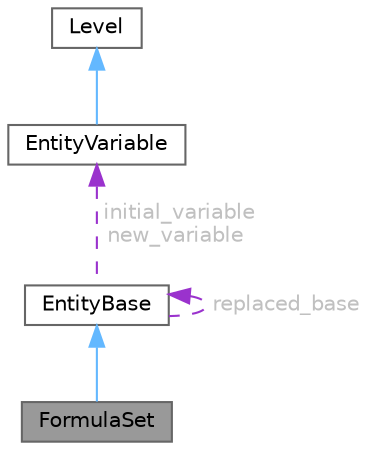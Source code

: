 digraph "FormulaSet"
{
 // LATEX_PDF_SIZE
  bgcolor="transparent";
  edge [fontname=Helvetica,fontsize=10,labelfontname=Helvetica,labelfontsize=10];
  node [fontname=Helvetica,fontsize=10,shape=box,height=0.2,width=0.4];
  Node1 [id="Node000001",label="FormulaSet",height=0.2,width=0.4,color="gray40", fillcolor="grey60", style="filled", fontcolor="black",tooltip=" "];
  Node2 -> Node1 [id="edge1_Node000001_Node000002",dir="back",color="steelblue1",style="solid",tooltip=" "];
  Node2 [id="Node000002",label="EntityBase",height=0.2,width=0.4,color="gray40", fillcolor="white", style="filled",URL="$classEntityBase.html",tooltip=" "];
  Node2 -> Node2 [id="edge2_Node000002_Node000002",dir="back",color="darkorchid3",style="dashed",tooltip=" ",label=" replaced_base",fontcolor="grey" ];
  Node3 -> Node2 [id="edge3_Node000002_Node000003",dir="back",color="darkorchid3",style="dashed",tooltip=" ",label=" initial_variable\nnew_variable",fontcolor="grey" ];
  Node3 [id="Node000003",label="EntityVariable",height=0.2,width=0.4,color="gray40", fillcolor="white", style="filled",URL="$classEntityVariable.html",tooltip="Class representing a variable entity within a logical formula."];
  Node4 -> Node3 [id="edge4_Node000003_Node000004",dir="back",color="steelblue1",style="solid",tooltip=" "];
  Node4 [id="Node000004",label="Level",height=0.2,width=0.4,color="gray40", fillcolor="white", style="filled",URL="$classLevel.html",tooltip="Class for set item representing formula sets."];
}

